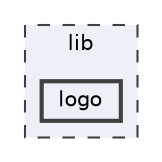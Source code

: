 digraph "lib/logo"
{
 // LATEX_PDF_SIZE
  bgcolor="transparent";
  edge [fontname=Helvetica,fontsize=10,labelfontname=Helvetica,labelfontsize=10];
  node [fontname=Helvetica,fontsize=10,shape=box,height=0.2,width=0.4];
  compound=true
  subgraph clusterdir_97aefd0d527b934f1d99a682da8fe6a9 {
    graph [ bgcolor="#edf0f7", pencolor="grey25", label="lib", fontname=Helvetica,fontsize=10 style="filled,dashed", URL="dir_97aefd0d527b934f1d99a682da8fe6a9.html",tooltip=""]
  dir_8fd9a3cef201c53b7b34b8e5cc94a3b0 [label="logo", fillcolor="#edf0f7", color="grey25", style="filled,bold", URL="dir_8fd9a3cef201c53b7b34b8e5cc94a3b0.html",tooltip=""];
  }
}
